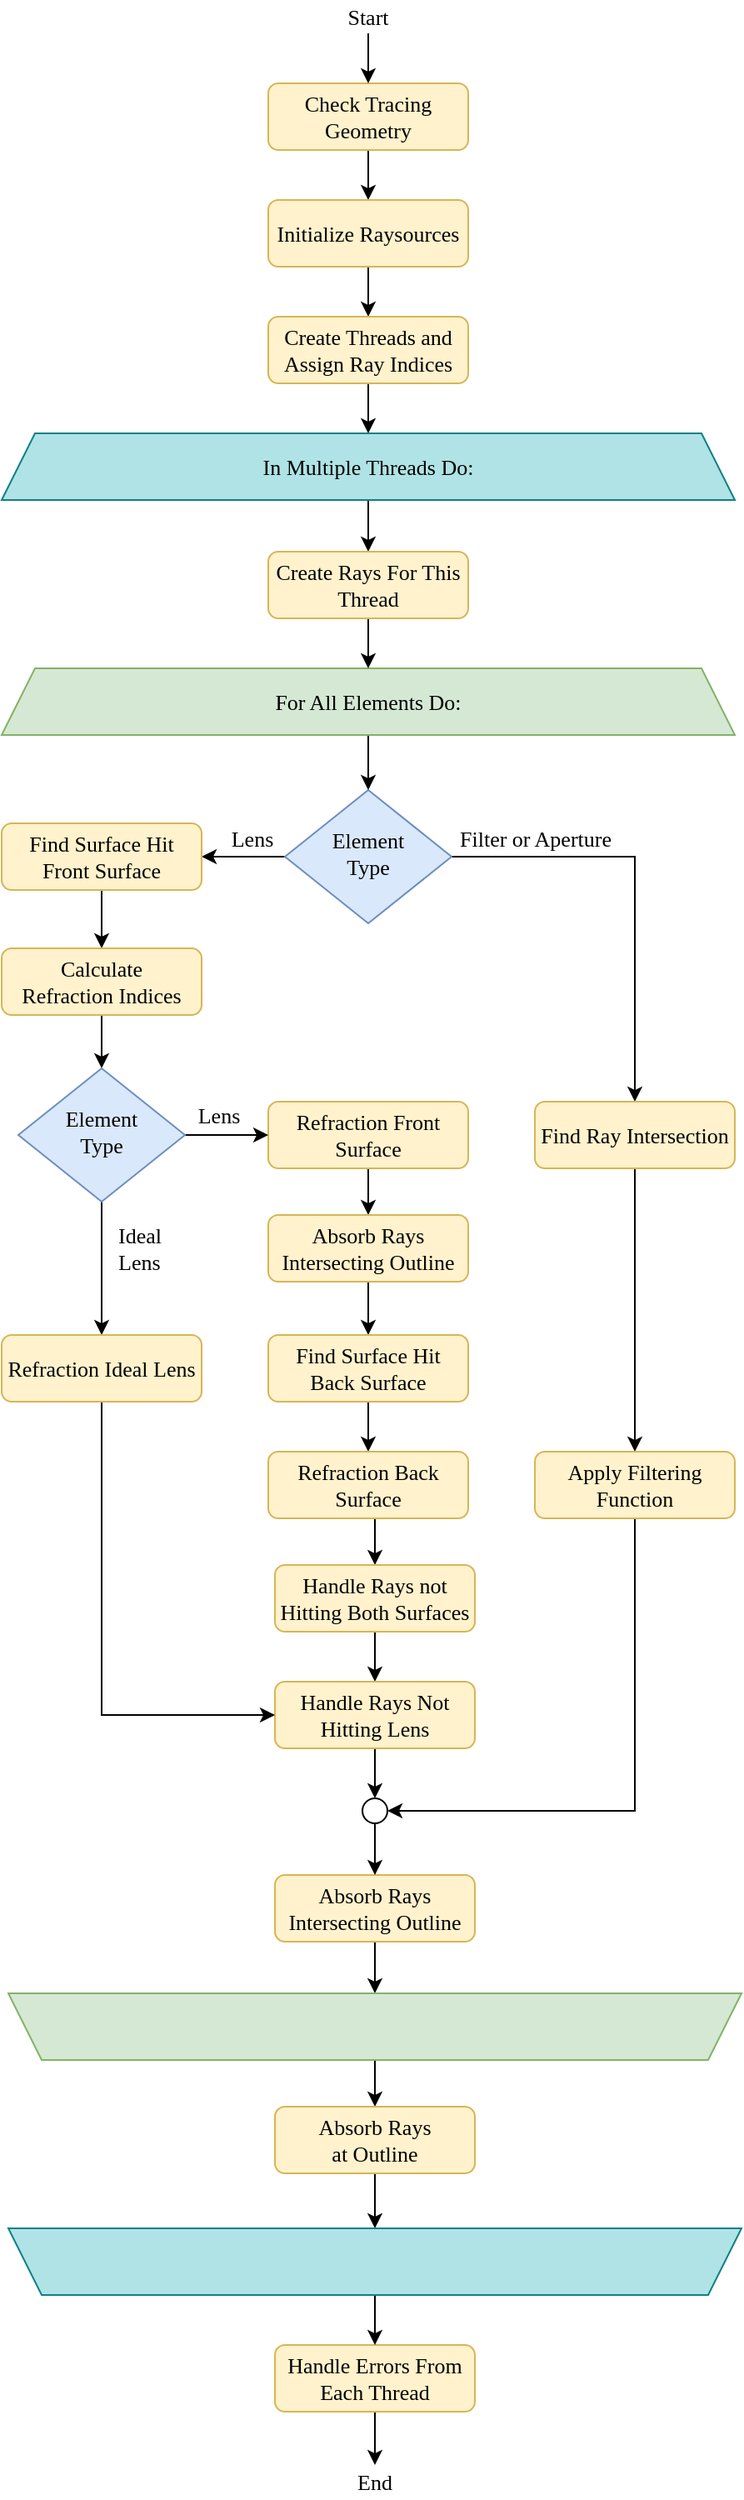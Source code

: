 <mxfile version="21.5.0" type="device">
  <diagram id="C5RBs43oDa-KdzZeNtuy" name="Page-1">
    <mxGraphModel dx="1185" dy="634" grid="1" gridSize="10" guides="1" tooltips="1" connect="1" arrows="1" fold="1" page="1" pageScale="1" pageWidth="827" pageHeight="1169" math="0" shadow="0">
      <root>
        <mxCell id="WIyWlLk6GJQsqaUBKTNV-0" />
        <mxCell id="WIyWlLk6GJQsqaUBKTNV-1" parent="WIyWlLk6GJQsqaUBKTNV-0" />
        <mxCell id="uH4OkT64cM5H5gFiCBfV-25" style="edgeStyle=orthogonalEdgeStyle;rounded=0;orthogonalLoop=1;jettySize=auto;html=1;entryX=0.5;entryY=0;entryDx=0;entryDy=0;" parent="WIyWlLk6GJQsqaUBKTNV-1" source="tedfQHLUCKz6kTAHSQzP-0" target="Ra94u74_zHsjVBOQ7fiC-0" edge="1">
          <mxGeometry relative="1" as="geometry" />
        </mxCell>
        <mxCell id="tedfQHLUCKz6kTAHSQzP-0" value="Check Tracing Geometry" style="rounded=1;whiteSpace=wrap;html=1;fontSize=13;glass=0;strokeWidth=1;shadow=0;fillColor=#fff2cc;strokeColor=#d6b656;fontFamily=Times New Roman;fontColor=#000000;" parent="WIyWlLk6GJQsqaUBKTNV-1" vertex="1">
          <mxGeometry x="290" y="70" width="120" height="40" as="geometry" />
        </mxCell>
        <mxCell id="tedfQHLUCKz6kTAHSQzP-2" value="" style="edgeStyle=elbowEdgeStyle;rounded=0;orthogonalLoop=1;jettySize=auto;html=1;fontFamily=Times New Roman;fontSize=13;fontColor=#000000;entryX=0.5;entryY=0;entryDx=0;entryDy=0;" parent="WIyWlLk6GJQsqaUBKTNV-1" source="tedfQHLUCKz6kTAHSQzP-3" target="tedfQHLUCKz6kTAHSQzP-0" edge="1">
          <mxGeometry relative="1" as="geometry">
            <mxPoint x="350.0" y="60" as="targetPoint" />
            <Array as="points">
              <mxPoint x="350" y="60" />
            </Array>
          </mxGeometry>
        </mxCell>
        <mxCell id="tedfQHLUCKz6kTAHSQzP-3" value="Start" style="text;html=1;strokeColor=none;fillColor=none;align=center;verticalAlign=middle;whiteSpace=wrap;rounded=0;fontFamily=Times New Roman;fontSize=13;fontColor=#000000;" parent="WIyWlLk6GJQsqaUBKTNV-1" vertex="1">
          <mxGeometry x="330" y="20" width="40" height="20" as="geometry" />
        </mxCell>
        <mxCell id="tedfQHLUCKz6kTAHSQzP-23" value="" style="edgeStyle=orthogonalEdgeStyle;rounded=0;orthogonalLoop=1;jettySize=auto;html=1;fontFamily=Times New Roman;fontSize=13;fontColor=#000000;entryX=0.5;entryY=0;entryDx=0;entryDy=0;" parent="WIyWlLk6GJQsqaUBKTNV-1" source="tedfQHLUCKz6kTAHSQzP-21" target="tedfQHLUCKz6kTAHSQzP-26" edge="1">
          <mxGeometry relative="1" as="geometry">
            <mxPoint x="450" y="534" as="targetPoint" />
          </mxGeometry>
        </mxCell>
        <mxCell id="tedfQHLUCKz6kTAHSQzP-25" value="" style="edgeStyle=orthogonalEdgeStyle;rounded=0;orthogonalLoop=1;jettySize=auto;html=1;fontFamily=Times New Roman;fontSize=13;fontColor=#000000;" parent="WIyWlLk6GJQsqaUBKTNV-1" source="tedfQHLUCKz6kTAHSQzP-21" edge="1">
          <mxGeometry relative="1" as="geometry">
            <mxPoint x="250" y="534" as="targetPoint" />
          </mxGeometry>
        </mxCell>
        <mxCell id="tedfQHLUCKz6kTAHSQzP-21" value="&lt;div style=&quot;font-size: 13px;&quot;&gt;Element&lt;/div&gt;&lt;div style=&quot;font-size: 13px;&quot;&gt;Type&lt;br style=&quot;font-size: 13px;&quot;&gt;&lt;/div&gt;" style="rhombus;whiteSpace=wrap;html=1;shadow=0;fontFamily=Times New Roman;fontSize=13;align=center;strokeWidth=1;spacing=6;spacingTop=-4;fillColor=#dae8fc;strokeColor=#6c8ebf;fontColor=#000000;" parent="WIyWlLk6GJQsqaUBKTNV-1" vertex="1">
          <mxGeometry x="300" y="494" width="100" height="80" as="geometry" />
        </mxCell>
        <mxCell id="tedfQHLUCKz6kTAHSQzP-28" value="" style="edgeStyle=orthogonalEdgeStyle;rounded=0;orthogonalLoop=1;jettySize=auto;html=1;fontFamily=Times New Roman;fontSize=13;fontColor=#000000;" parent="WIyWlLk6GJQsqaUBKTNV-1" source="tedfQHLUCKz6kTAHSQzP-26" target="tedfQHLUCKz6kTAHSQzP-27" edge="1">
          <mxGeometry relative="1" as="geometry" />
        </mxCell>
        <mxCell id="tedfQHLUCKz6kTAHSQzP-26" value="Find Ray Intersection" style="rounded=1;whiteSpace=wrap;html=1;fontSize=13;glass=0;strokeWidth=1;shadow=0;fillColor=#fff2cc;strokeColor=#d6b656;fontFamily=Times New Roman;fontColor=#000000;" parent="WIyWlLk6GJQsqaUBKTNV-1" vertex="1">
          <mxGeometry x="450" y="681" width="120" height="40" as="geometry" />
        </mxCell>
        <mxCell id="uH4OkT64cM5H5gFiCBfV-36" style="edgeStyle=orthogonalEdgeStyle;rounded=0;orthogonalLoop=1;jettySize=auto;html=1;entryX=1;entryY=0.5;entryDx=0;entryDy=0;" parent="WIyWlLk6GJQsqaUBKTNV-1" source="tedfQHLUCKz6kTAHSQzP-27" target="Ra94u74_zHsjVBOQ7fiC-18" edge="1">
          <mxGeometry relative="1" as="geometry">
            <Array as="points">
              <mxPoint x="510" y="1106" />
            </Array>
          </mxGeometry>
        </mxCell>
        <mxCell id="tedfQHLUCKz6kTAHSQzP-27" value="Apply Filtering Function" style="rounded=1;whiteSpace=wrap;html=1;fontSize=13;glass=0;strokeWidth=1;shadow=0;fillColor=#fff2cc;strokeColor=#d6b656;fontFamily=Times New Roman;fontColor=#000000;" parent="WIyWlLk6GJQsqaUBKTNV-1" vertex="1">
          <mxGeometry x="450" y="891" width="120" height="40" as="geometry" />
        </mxCell>
        <mxCell id="tedfQHLUCKz6kTAHSQzP-33" value="" style="edgeStyle=orthogonalEdgeStyle;rounded=0;orthogonalLoop=1;jettySize=auto;html=1;fontFamily=Times New Roman;fontSize=13;fontColor=#000000;" parent="WIyWlLk6GJQsqaUBKTNV-1" source="tedfQHLUCKz6kTAHSQzP-31" target="tedfQHLUCKz6kTAHSQzP-32" edge="1">
          <mxGeometry relative="1" as="geometry" />
        </mxCell>
        <mxCell id="tedfQHLUCKz6kTAHSQzP-31" value="&lt;div style=&quot;font-size: 13px&quot;&gt;Find Surface Hit&lt;/div&gt;&lt;div style=&quot;font-size: 13px&quot;&gt;Front Surface&lt;br style=&quot;font-size: 13px&quot;&gt;&lt;/div&gt;" style="rounded=1;whiteSpace=wrap;html=1;fontSize=13;glass=0;strokeWidth=1;shadow=0;fillColor=#fff2cc;strokeColor=#d6b656;fontFamily=Times New Roman;fontColor=#000000;" parent="WIyWlLk6GJQsqaUBKTNV-1" vertex="1">
          <mxGeometry x="130" y="514" width="120" height="40" as="geometry" />
        </mxCell>
        <mxCell id="uH4OkT64cM5H5gFiCBfV-3" value="" style="edgeStyle=orthogonalEdgeStyle;rounded=0;orthogonalLoop=1;jettySize=auto;html=1;" parent="WIyWlLk6GJQsqaUBKTNV-1" source="tedfQHLUCKz6kTAHSQzP-32" target="uH4OkT64cM5H5gFiCBfV-2" edge="1">
          <mxGeometry relative="1" as="geometry" />
        </mxCell>
        <mxCell id="tedfQHLUCKz6kTAHSQzP-32" value="Calculate&lt;br&gt;Refraction Indices" style="rounded=1;whiteSpace=wrap;html=1;fontSize=13;glass=0;strokeWidth=1;shadow=0;fillColor=#fff2cc;strokeColor=#d6b656;fontFamily=Times New Roman;fontColor=#000000;" parent="WIyWlLk6GJQsqaUBKTNV-1" vertex="1">
          <mxGeometry x="130" y="589" width="120" height="40" as="geometry" />
        </mxCell>
        <mxCell id="tedfQHLUCKz6kTAHSQzP-37" value="" style="edgeStyle=orthogonalEdgeStyle;rounded=0;orthogonalLoop=1;jettySize=auto;html=1;fontFamily=Times New Roman;fontSize=13;fontColor=#000000;" parent="WIyWlLk6GJQsqaUBKTNV-1" source="tedfQHLUCKz6kTAHSQzP-34" target="tedfQHLUCKz6kTAHSQzP-36" edge="1">
          <mxGeometry relative="1" as="geometry" />
        </mxCell>
        <mxCell id="tedfQHLUCKz6kTAHSQzP-34" value="&lt;div style=&quot;font-size: 13px;&quot;&gt;Refraction Front Surface&lt;br style=&quot;font-size: 13px;&quot;&gt;&lt;/div&gt;" style="rounded=1;whiteSpace=wrap;html=1;fontSize=13;glass=0;strokeWidth=1;shadow=0;fillColor=#fff2cc;strokeColor=#d6b656;fontFamily=Times New Roman;fontColor=#000000;" parent="WIyWlLk6GJQsqaUBKTNV-1" vertex="1">
          <mxGeometry x="290" y="681" width="120" height="40" as="geometry" />
        </mxCell>
        <mxCell id="Ra94u74_zHsjVBOQ7fiC-12" style="edgeStyle=orthogonalEdgeStyle;rounded=0;orthogonalLoop=1;jettySize=auto;html=1;exitX=0.5;exitY=1;exitDx=0;exitDy=0;entryX=0.5;entryY=0;entryDx=0;entryDy=0;fontFamily=Times New Roman;fontSize=13;fontColor=#000000;" parent="WIyWlLk6GJQsqaUBKTNV-1" source="tedfQHLUCKz6kTAHSQzP-36" target="Ra94u74_zHsjVBOQ7fiC-3" edge="1">
          <mxGeometry relative="1" as="geometry">
            <mxPoint x="350" y="829" as="targetPoint" />
          </mxGeometry>
        </mxCell>
        <mxCell id="tedfQHLUCKz6kTAHSQzP-36" value="&lt;div style=&quot;font-size: 13px&quot;&gt;Absorb Rays&lt;/div&gt;&lt;div style=&quot;font-size: 13px&quot;&gt;Intersecting Outline&lt;/div&gt;" style="rounded=1;whiteSpace=wrap;html=1;fontSize=13;glass=0;strokeWidth=1;shadow=0;fillColor=#fff2cc;strokeColor=#d6b656;fontFamily=Times New Roman;fontColor=#000000;" parent="WIyWlLk6GJQsqaUBKTNV-1" vertex="1">
          <mxGeometry x="290" y="749" width="120" height="40" as="geometry" />
        </mxCell>
        <mxCell id="tedfQHLUCKz6kTAHSQzP-46" value="" style="edgeStyle=orthogonalEdgeStyle;rounded=0;orthogonalLoop=1;jettySize=auto;html=1;entryX=0.5;entryY=0;entryDx=0;entryDy=0;fontFamily=Times New Roman;exitX=0.5;exitY=0;exitDx=0;exitDy=0;fontSize=13;fontColor=#000000;" parent="WIyWlLk6GJQsqaUBKTNV-1" source="Ra94u74_zHsjVBOQ7fiC-22" target="tedfQHLUCKz6kTAHSQzP-48" edge="1">
          <mxGeometry relative="1" as="geometry">
            <mxPoint x="350" y="1344" as="targetPoint" />
            <mxPoint x="350" y="1264" as="sourcePoint" />
          </mxGeometry>
        </mxCell>
        <mxCell id="tedfQHLUCKz6kTAHSQzP-50" value="" style="edgeStyle=orthogonalEdgeStyle;rounded=0;orthogonalLoop=1;jettySize=auto;html=1;fontFamily=Times New Roman;fontSize=13;fontColor=#000000;entryX=0.5;entryY=1;entryDx=0;entryDy=0;" parent="WIyWlLk6GJQsqaUBKTNV-1" source="tedfQHLUCKz6kTAHSQzP-48" target="uH4OkT64cM5H5gFiCBfV-12" edge="1">
          <mxGeometry relative="1" as="geometry">
            <mxPoint x="350" y="1347" as="targetPoint" />
          </mxGeometry>
        </mxCell>
        <mxCell id="tedfQHLUCKz6kTAHSQzP-48" value="&lt;div style=&quot;font-size: 13px&quot;&gt;Absorb Rays&lt;/div&gt;&lt;div style=&quot;font-size: 13px&quot;&gt;at Outline&lt;br style=&quot;font-size: 13px&quot;&gt;&lt;/div&gt;" style="rounded=1;whiteSpace=wrap;html=1;fontSize=13;glass=0;strokeWidth=1;shadow=0;fillColor=#fff2cc;strokeColor=#d6b656;fontFamily=Times New Roman;fontColor=#000000;" parent="WIyWlLk6GJQsqaUBKTNV-1" vertex="1">
          <mxGeometry x="294" y="1284" width="120" height="40" as="geometry" />
        </mxCell>
        <mxCell id="tedfQHLUCKz6kTAHSQzP-51" value="End" style="text;html=1;align=center;verticalAlign=middle;resizable=0;points=[];autosize=1;fontFamily=Times New Roman;fontSize=13;fontColor=#000000;" parent="WIyWlLk6GJQsqaUBKTNV-1" vertex="1">
          <mxGeometry x="330" y="1236" width="40" height="20" as="geometry" />
        </mxCell>
        <mxCell id="tedfQHLUCKz6kTAHSQzP-57" value="Lens" style="text;html=1;align=center;verticalAlign=middle;resizable=0;points=[];autosize=1;fontFamily=Times New Roman;fontSize=13;fontColor=#000000;" parent="WIyWlLk6GJQsqaUBKTNV-1" vertex="1">
          <mxGeometry x="260" y="513" width="40" height="20" as="geometry" />
        </mxCell>
        <mxCell id="tedfQHLUCKz6kTAHSQzP-58" value="Filter or Aperture" style="text;html=1;align=center;verticalAlign=middle;resizable=0;points=[];autosize=1;fontFamily=Times New Roman;fontSize=13;fontColor=#000000;" parent="WIyWlLk6GJQsqaUBKTNV-1" vertex="1">
          <mxGeometry x="390" y="508" width="120" height="30" as="geometry" />
        </mxCell>
        <mxCell id="uH4OkT64cM5H5gFiCBfV-26" style="edgeStyle=orthogonalEdgeStyle;rounded=0;orthogonalLoop=1;jettySize=auto;html=1;entryX=0.5;entryY=0;entryDx=0;entryDy=0;" parent="WIyWlLk6GJQsqaUBKTNV-1" source="Ra94u74_zHsjVBOQ7fiC-0" target="uH4OkT64cM5H5gFiCBfV-0" edge="1">
          <mxGeometry relative="1" as="geometry" />
        </mxCell>
        <mxCell id="Ra94u74_zHsjVBOQ7fiC-0" value="Initialize Raysources " style="rounded=1;whiteSpace=wrap;html=1;fontSize=13;glass=0;strokeWidth=1;shadow=0;fillColor=#fff2cc;strokeColor=#d6b656;fontFamily=Times New Roman;fontColor=#000000;" parent="WIyWlLk6GJQsqaUBKTNV-1" vertex="1">
          <mxGeometry x="290" y="140" width="120" height="40" as="geometry" />
        </mxCell>
        <mxCell id="Ra94u74_zHsjVBOQ7fiC-2" value="" style="edgeStyle=orthogonalEdgeStyle;rounded=0;orthogonalLoop=1;jettySize=auto;html=1;fontFamily=Times New Roman;fontSize=13;fontColor=#000000;" parent="WIyWlLk6GJQsqaUBKTNV-1" source="Ra94u74_zHsjVBOQ7fiC-3" target="Ra94u74_zHsjVBOQ7fiC-4" edge="1">
          <mxGeometry relative="1" as="geometry" />
        </mxCell>
        <mxCell id="Ra94u74_zHsjVBOQ7fiC-3" value="&lt;div style=&quot;font-size: 13px&quot;&gt;Find Surface Hit&lt;/div&gt;&lt;div style=&quot;font-size: 13px&quot;&gt;Back Surface&lt;br style=&quot;font-size: 13px&quot;&gt;&lt;/div&gt;" style="rounded=1;whiteSpace=wrap;html=1;fontSize=13;glass=0;strokeWidth=1;shadow=0;fillColor=#fff2cc;strokeColor=#d6b656;fontFamily=Times New Roman;fontColor=#000000;" parent="WIyWlLk6GJQsqaUBKTNV-1" vertex="1">
          <mxGeometry x="290" y="821" width="120" height="40" as="geometry" />
        </mxCell>
        <mxCell id="Ra94u74_zHsjVBOQ7fiC-14" style="edgeStyle=orthogonalEdgeStyle;rounded=0;orthogonalLoop=1;jettySize=auto;html=1;exitX=0.5;exitY=1;exitDx=0;exitDy=0;fontFamily=Times New Roman;fontSize=13;fontColor=#000000;entryX=0.5;entryY=0;entryDx=0;entryDy=0;" parent="WIyWlLk6GJQsqaUBKTNV-1" source="Ra94u74_zHsjVBOQ7fiC-4" target="Ra94u74_zHsjVBOQ7fiC-5" edge="1">
          <mxGeometry relative="1" as="geometry">
            <mxPoint x="350" y="991" as="targetPoint" />
          </mxGeometry>
        </mxCell>
        <mxCell id="Ra94u74_zHsjVBOQ7fiC-4" value="&lt;div style=&quot;font-size: 13px;&quot;&gt;Refraction Back Surface&lt;br style=&quot;font-size: 13px;&quot;&gt;&lt;/div&gt;" style="rounded=1;whiteSpace=wrap;html=1;fontSize=13;glass=0;strokeWidth=1;shadow=0;fillColor=#fff2cc;strokeColor=#d6b656;fontFamily=Times New Roman;fontColor=#000000;" parent="WIyWlLk6GJQsqaUBKTNV-1" vertex="1">
          <mxGeometry x="290" y="891" width="120" height="40" as="geometry" />
        </mxCell>
        <mxCell id="uH4OkT64cM5H5gFiCBfV-13" value="" style="edgeStyle=orthogonalEdgeStyle;rounded=0;orthogonalLoop=1;jettySize=auto;html=1;" parent="WIyWlLk6GJQsqaUBKTNV-1" source="Ra94u74_zHsjVBOQ7fiC-5" target="uH4OkT64cM5H5gFiCBfV-9" edge="1">
          <mxGeometry relative="1" as="geometry" />
        </mxCell>
        <mxCell id="Ra94u74_zHsjVBOQ7fiC-5" value="Handle Rays not Hitting Both Surfaces" style="rounded=1;whiteSpace=wrap;html=1;fontSize=13;glass=0;strokeWidth=1;shadow=0;fillColor=#fff2cc;strokeColor=#d6b656;fontFamily=Times New Roman;fontColor=#000000;" parent="WIyWlLk6GJQsqaUBKTNV-1" vertex="1">
          <mxGeometry x="294" y="959" width="120" height="40" as="geometry" />
        </mxCell>
        <mxCell id="Ra94u74_zHsjVBOQ7fiC-23" value="" style="edgeStyle=orthogonalEdgeStyle;rounded=0;orthogonalLoop=1;jettySize=auto;html=1;fontFamily=Times New Roman;fontSize=13;fontColor=#000000;" parent="WIyWlLk6GJQsqaUBKTNV-1" source="Ra94u74_zHsjVBOQ7fiC-7" target="Ra94u74_zHsjVBOQ7fiC-22" edge="1">
          <mxGeometry relative="1" as="geometry" />
        </mxCell>
        <mxCell id="Ra94u74_zHsjVBOQ7fiC-7" value="Absorb Rays&#xa;Intersecting Outline" style="rounded=1;whiteSpace=wrap;html=1;fontSize=13;glass=0;strokeWidth=1;shadow=0;fillColor=#fff2cc;strokeColor=#d6b656;fontFamily=Times New Roman;fontColor=#000000;" parent="WIyWlLk6GJQsqaUBKTNV-1" vertex="1">
          <mxGeometry x="294" y="1145" width="120" height="40" as="geometry" />
        </mxCell>
        <mxCell id="Ra94u74_zHsjVBOQ7fiC-11" style="edgeStyle=orthogonalEdgeStyle;rounded=0;orthogonalLoop=1;jettySize=auto;html=1;exitX=0.5;exitY=1;exitDx=0;exitDy=0;entryX=0.5;entryY=0;entryDx=0;entryDy=0;fontFamily=Times New Roman;fontSize=13;fontColor=#000000;" parent="WIyWlLk6GJQsqaUBKTNV-1" source="Ra94u74_zHsjVBOQ7fiC-8" target="tedfQHLUCKz6kTAHSQzP-21" edge="1">
          <mxGeometry relative="1" as="geometry" />
        </mxCell>
        <mxCell id="Ra94u74_zHsjVBOQ7fiC-8" value="For All Elements Do:" style="shape=trapezoid;perimeter=trapezoidPerimeter;whiteSpace=wrap;html=1;fixedSize=1;fontFamily=Times New Roman;fillColor=#d5e8d4;strokeColor=#82b366;fontSize=13;fontColor=#000000;" parent="WIyWlLk6GJQsqaUBKTNV-1" vertex="1">
          <mxGeometry x="130" y="421" width="440" height="40" as="geometry" />
        </mxCell>
        <mxCell id="uH4OkT64cM5H5gFiCBfV-30" value="" style="edgeStyle=orthogonalEdgeStyle;rounded=0;orthogonalLoop=1;jettySize=auto;html=1;" parent="WIyWlLk6GJQsqaUBKTNV-1" source="Ra94u74_zHsjVBOQ7fiC-18" target="Ra94u74_zHsjVBOQ7fiC-7" edge="1">
          <mxGeometry relative="1" as="geometry" />
        </mxCell>
        <mxCell id="Ra94u74_zHsjVBOQ7fiC-18" value="" style="ellipse;whiteSpace=wrap;html=1;aspect=fixed;fontFamily=Times New Roman;fontSize=13;fontColor=#000000;" parent="WIyWlLk6GJQsqaUBKTNV-1" vertex="1">
          <mxGeometry x="346.5" y="1099" width="15" height="15" as="geometry" />
        </mxCell>
        <mxCell id="Ra94u74_zHsjVBOQ7fiC-22" value="" style="shape=trapezoid;perimeter=trapezoidPerimeter;whiteSpace=wrap;html=1;fixedSize=1;fontFamily=Times New Roman;fillColor=#d5e8d4;strokeColor=#82b366;direction=west;fontSize=13;fontColor=#000000;" parent="WIyWlLk6GJQsqaUBKTNV-1" vertex="1">
          <mxGeometry x="134" y="1216" width="440" height="40" as="geometry" />
        </mxCell>
        <mxCell id="uH4OkT64cM5H5gFiCBfV-21" value="" style="edgeStyle=orthogonalEdgeStyle;rounded=0;orthogonalLoop=1;jettySize=auto;html=1;" parent="WIyWlLk6GJQsqaUBKTNV-1" source="uH4OkT64cM5H5gFiCBfV-0" target="uH4OkT64cM5H5gFiCBfV-1" edge="1">
          <mxGeometry relative="1" as="geometry" />
        </mxCell>
        <mxCell id="uH4OkT64cM5H5gFiCBfV-0" value="Create Threads and Assign Ray Indices" style="rounded=1;whiteSpace=wrap;html=1;fontSize=13;glass=0;strokeWidth=1;shadow=0;fillColor=#fff2cc;strokeColor=#d6b656;fontFamily=Times New Roman;fontColor=#000000;" parent="WIyWlLk6GJQsqaUBKTNV-1" vertex="1">
          <mxGeometry x="290" y="210" width="120" height="40" as="geometry" />
        </mxCell>
        <mxCell id="TWM-MQ5-lkpVrKizZtWk-1" value="" style="edgeStyle=orthogonalEdgeStyle;rounded=0;orthogonalLoop=1;jettySize=auto;html=1;" edge="1" parent="WIyWlLk6GJQsqaUBKTNV-1" source="uH4OkT64cM5H5gFiCBfV-1" target="TWM-MQ5-lkpVrKizZtWk-0">
          <mxGeometry relative="1" as="geometry" />
        </mxCell>
        <mxCell id="uH4OkT64cM5H5gFiCBfV-1" value="In Multiple Threads Do:" style="shape=trapezoid;perimeter=trapezoidPerimeter;whiteSpace=wrap;html=1;fixedSize=1;fontFamily=Times New Roman;fillColor=#b0e3e6;strokeColor=#0e8088;fontSize=13;" parent="WIyWlLk6GJQsqaUBKTNV-1" vertex="1">
          <mxGeometry x="130" y="280" width="440" height="40" as="geometry" />
        </mxCell>
        <mxCell id="uH4OkT64cM5H5gFiCBfV-7" value="" style="edgeStyle=orthogonalEdgeStyle;rounded=0;orthogonalLoop=1;jettySize=auto;html=1;entryX=0.5;entryY=0;entryDx=0;entryDy=0;" parent="WIyWlLk6GJQsqaUBKTNV-1" source="uH4OkT64cM5H5gFiCBfV-2" target="uH4OkT64cM5H5gFiCBfV-10" edge="1">
          <mxGeometry relative="1" as="geometry">
            <mxPoint x="190" y="776" as="targetPoint" />
          </mxGeometry>
        </mxCell>
        <mxCell id="uH4OkT64cM5H5gFiCBfV-31" value="" style="edgeStyle=orthogonalEdgeStyle;rounded=0;orthogonalLoop=1;jettySize=auto;html=1;" parent="WIyWlLk6GJQsqaUBKTNV-1" source="uH4OkT64cM5H5gFiCBfV-2" target="tedfQHLUCKz6kTAHSQzP-34" edge="1">
          <mxGeometry relative="1" as="geometry" />
        </mxCell>
        <mxCell id="uH4OkT64cM5H5gFiCBfV-2" value="&lt;div style=&quot;font-size: 13px;&quot;&gt;Element&lt;/div&gt;&lt;div style=&quot;font-size: 13px;&quot;&gt;Type&lt;br style=&quot;font-size: 13px;&quot;&gt;&lt;/div&gt;" style="rhombus;whiteSpace=wrap;html=1;shadow=0;fontFamily=Times New Roman;fontSize=13;align=center;strokeWidth=1;spacing=6;spacingTop=-4;fillColor=#dae8fc;strokeColor=#6c8ebf;fontColor=#000000;" parent="WIyWlLk6GJQsqaUBKTNV-1" vertex="1">
          <mxGeometry x="140" y="661" width="100" height="80" as="geometry" />
        </mxCell>
        <mxCell id="uH4OkT64cM5H5gFiCBfV-28" style="edgeStyle=orthogonalEdgeStyle;rounded=0;orthogonalLoop=1;jettySize=auto;html=1;entryX=0.5;entryY=0;entryDx=0;entryDy=0;" parent="WIyWlLk6GJQsqaUBKTNV-1" source="uH4OkT64cM5H5gFiCBfV-9" target="Ra94u74_zHsjVBOQ7fiC-18" edge="1">
          <mxGeometry relative="1" as="geometry" />
        </mxCell>
        <mxCell id="uH4OkT64cM5H5gFiCBfV-9" value="Handle Rays Not Hitting Lens" style="rounded=1;whiteSpace=wrap;html=1;fontSize=13;glass=0;strokeWidth=1;shadow=0;fillColor=#fff2cc;strokeColor=#d6b656;fontFamily=Times New Roman;fontColor=#000000;" parent="WIyWlLk6GJQsqaUBKTNV-1" vertex="1">
          <mxGeometry x="294" y="1029" width="120" height="40" as="geometry" />
        </mxCell>
        <mxCell id="uH4OkT64cM5H5gFiCBfV-35" style="edgeStyle=orthogonalEdgeStyle;rounded=0;orthogonalLoop=1;jettySize=auto;html=1;entryX=0;entryY=0.5;entryDx=0;entryDy=0;" parent="WIyWlLk6GJQsqaUBKTNV-1" source="uH4OkT64cM5H5gFiCBfV-10" target="uH4OkT64cM5H5gFiCBfV-9" edge="1">
          <mxGeometry relative="1" as="geometry">
            <Array as="points">
              <mxPoint x="190" y="1049" />
            </Array>
          </mxGeometry>
        </mxCell>
        <mxCell id="uH4OkT64cM5H5gFiCBfV-10" value="Refraction Ideal Lens" style="rounded=1;whiteSpace=wrap;html=1;fontSize=13;glass=0;strokeWidth=1;shadow=0;fillColor=#fff2cc;strokeColor=#d6b656;fontFamily=Times New Roman;fontColor=#000000;" parent="WIyWlLk6GJQsqaUBKTNV-1" vertex="1">
          <mxGeometry x="130" y="821" width="120" height="40" as="geometry" />
        </mxCell>
        <mxCell id="uH4OkT64cM5H5gFiCBfV-49" value="" style="edgeStyle=orthogonalEdgeStyle;rounded=0;orthogonalLoop=1;jettySize=auto;html=1;" parent="WIyWlLk6GJQsqaUBKTNV-1" source="uH4OkT64cM5H5gFiCBfV-11" target="uH4OkT64cM5H5gFiCBfV-48" edge="1">
          <mxGeometry relative="1" as="geometry" />
        </mxCell>
        <mxCell id="uH4OkT64cM5H5gFiCBfV-11" value="Handle Errors From Each Thread" style="rounded=1;whiteSpace=wrap;html=1;fontSize=13;glass=0;strokeWidth=1;shadow=0;fillColor=#fff2cc;strokeColor=#d6b656;fontFamily=Times New Roman;fontColor=#000000;" parent="WIyWlLk6GJQsqaUBKTNV-1" vertex="1">
          <mxGeometry x="294" y="1427" width="120" height="40" as="geometry" />
        </mxCell>
        <mxCell id="uH4OkT64cM5H5gFiCBfV-16" value="" style="edgeStyle=orthogonalEdgeStyle;rounded=0;orthogonalLoop=1;jettySize=auto;html=1;" parent="WIyWlLk6GJQsqaUBKTNV-1" source="uH4OkT64cM5H5gFiCBfV-12" target="uH4OkT64cM5H5gFiCBfV-11" edge="1">
          <mxGeometry relative="1" as="geometry" />
        </mxCell>
        <mxCell id="uH4OkT64cM5H5gFiCBfV-12" value="" style="shape=trapezoid;perimeter=trapezoidPerimeter;whiteSpace=wrap;html=1;fixedSize=1;fontFamily=Times New Roman;fillColor=#b0e3e6;strokeColor=#0e8088;direction=west;fontSize=13;" parent="WIyWlLk6GJQsqaUBKTNV-1" vertex="1">
          <mxGeometry x="134" y="1357" width="440" height="40" as="geometry" />
        </mxCell>
        <mxCell id="uH4OkT64cM5H5gFiCBfV-48" value="End" style="text;html=1;strokeColor=none;fillColor=none;align=center;verticalAlign=middle;whiteSpace=wrap;rounded=0;fontFamily=Times New Roman;fontSize=13;fontColor=#000000;" parent="WIyWlLk6GJQsqaUBKTNV-1" vertex="1">
          <mxGeometry x="334" y="1499" width="40" height="20" as="geometry" />
        </mxCell>
        <mxCell id="uH4OkT64cM5H5gFiCBfV-50" value="Lens" style="text;html=1;align=center;verticalAlign=middle;resizable=0;points=[];autosize=1;fontFamily=Times New Roman;fontSize=13;fontColor=#000000;" parent="WIyWlLk6GJQsqaUBKTNV-1" vertex="1">
          <mxGeometry x="240" y="679" width="40" height="20" as="geometry" />
        </mxCell>
        <mxCell id="uH4OkT64cM5H5gFiCBfV-51" value="&lt;div&gt;Ideal &lt;br&gt;&lt;/div&gt;&lt;div&gt;Lens&lt;/div&gt;" style="text;html=1;align=left;verticalAlign=middle;resizable=0;points=[];autosize=1;fontFamily=Times New Roman;fontSize=13;fontColor=#000000;" parent="WIyWlLk6GJQsqaUBKTNV-1" vertex="1">
          <mxGeometry x="198" y="749" width="50" height="40" as="geometry" />
        </mxCell>
        <mxCell id="TWM-MQ5-lkpVrKizZtWk-2" value="" style="edgeStyle=orthogonalEdgeStyle;rounded=0;orthogonalLoop=1;jettySize=auto;html=1;" edge="1" parent="WIyWlLk6GJQsqaUBKTNV-1" source="TWM-MQ5-lkpVrKizZtWk-0" target="Ra94u74_zHsjVBOQ7fiC-8">
          <mxGeometry relative="1" as="geometry" />
        </mxCell>
        <mxCell id="TWM-MQ5-lkpVrKizZtWk-0" value="Create Rays For This Thread" style="rounded=1;whiteSpace=wrap;html=1;fontSize=13;glass=0;strokeWidth=1;shadow=0;fillColor=#fff2cc;strokeColor=#d6b656;fontFamily=Times New Roman;fontColor=#000000;" vertex="1" parent="WIyWlLk6GJQsqaUBKTNV-1">
          <mxGeometry x="290" y="351" width="120" height="40" as="geometry" />
        </mxCell>
      </root>
    </mxGraphModel>
  </diagram>
</mxfile>
